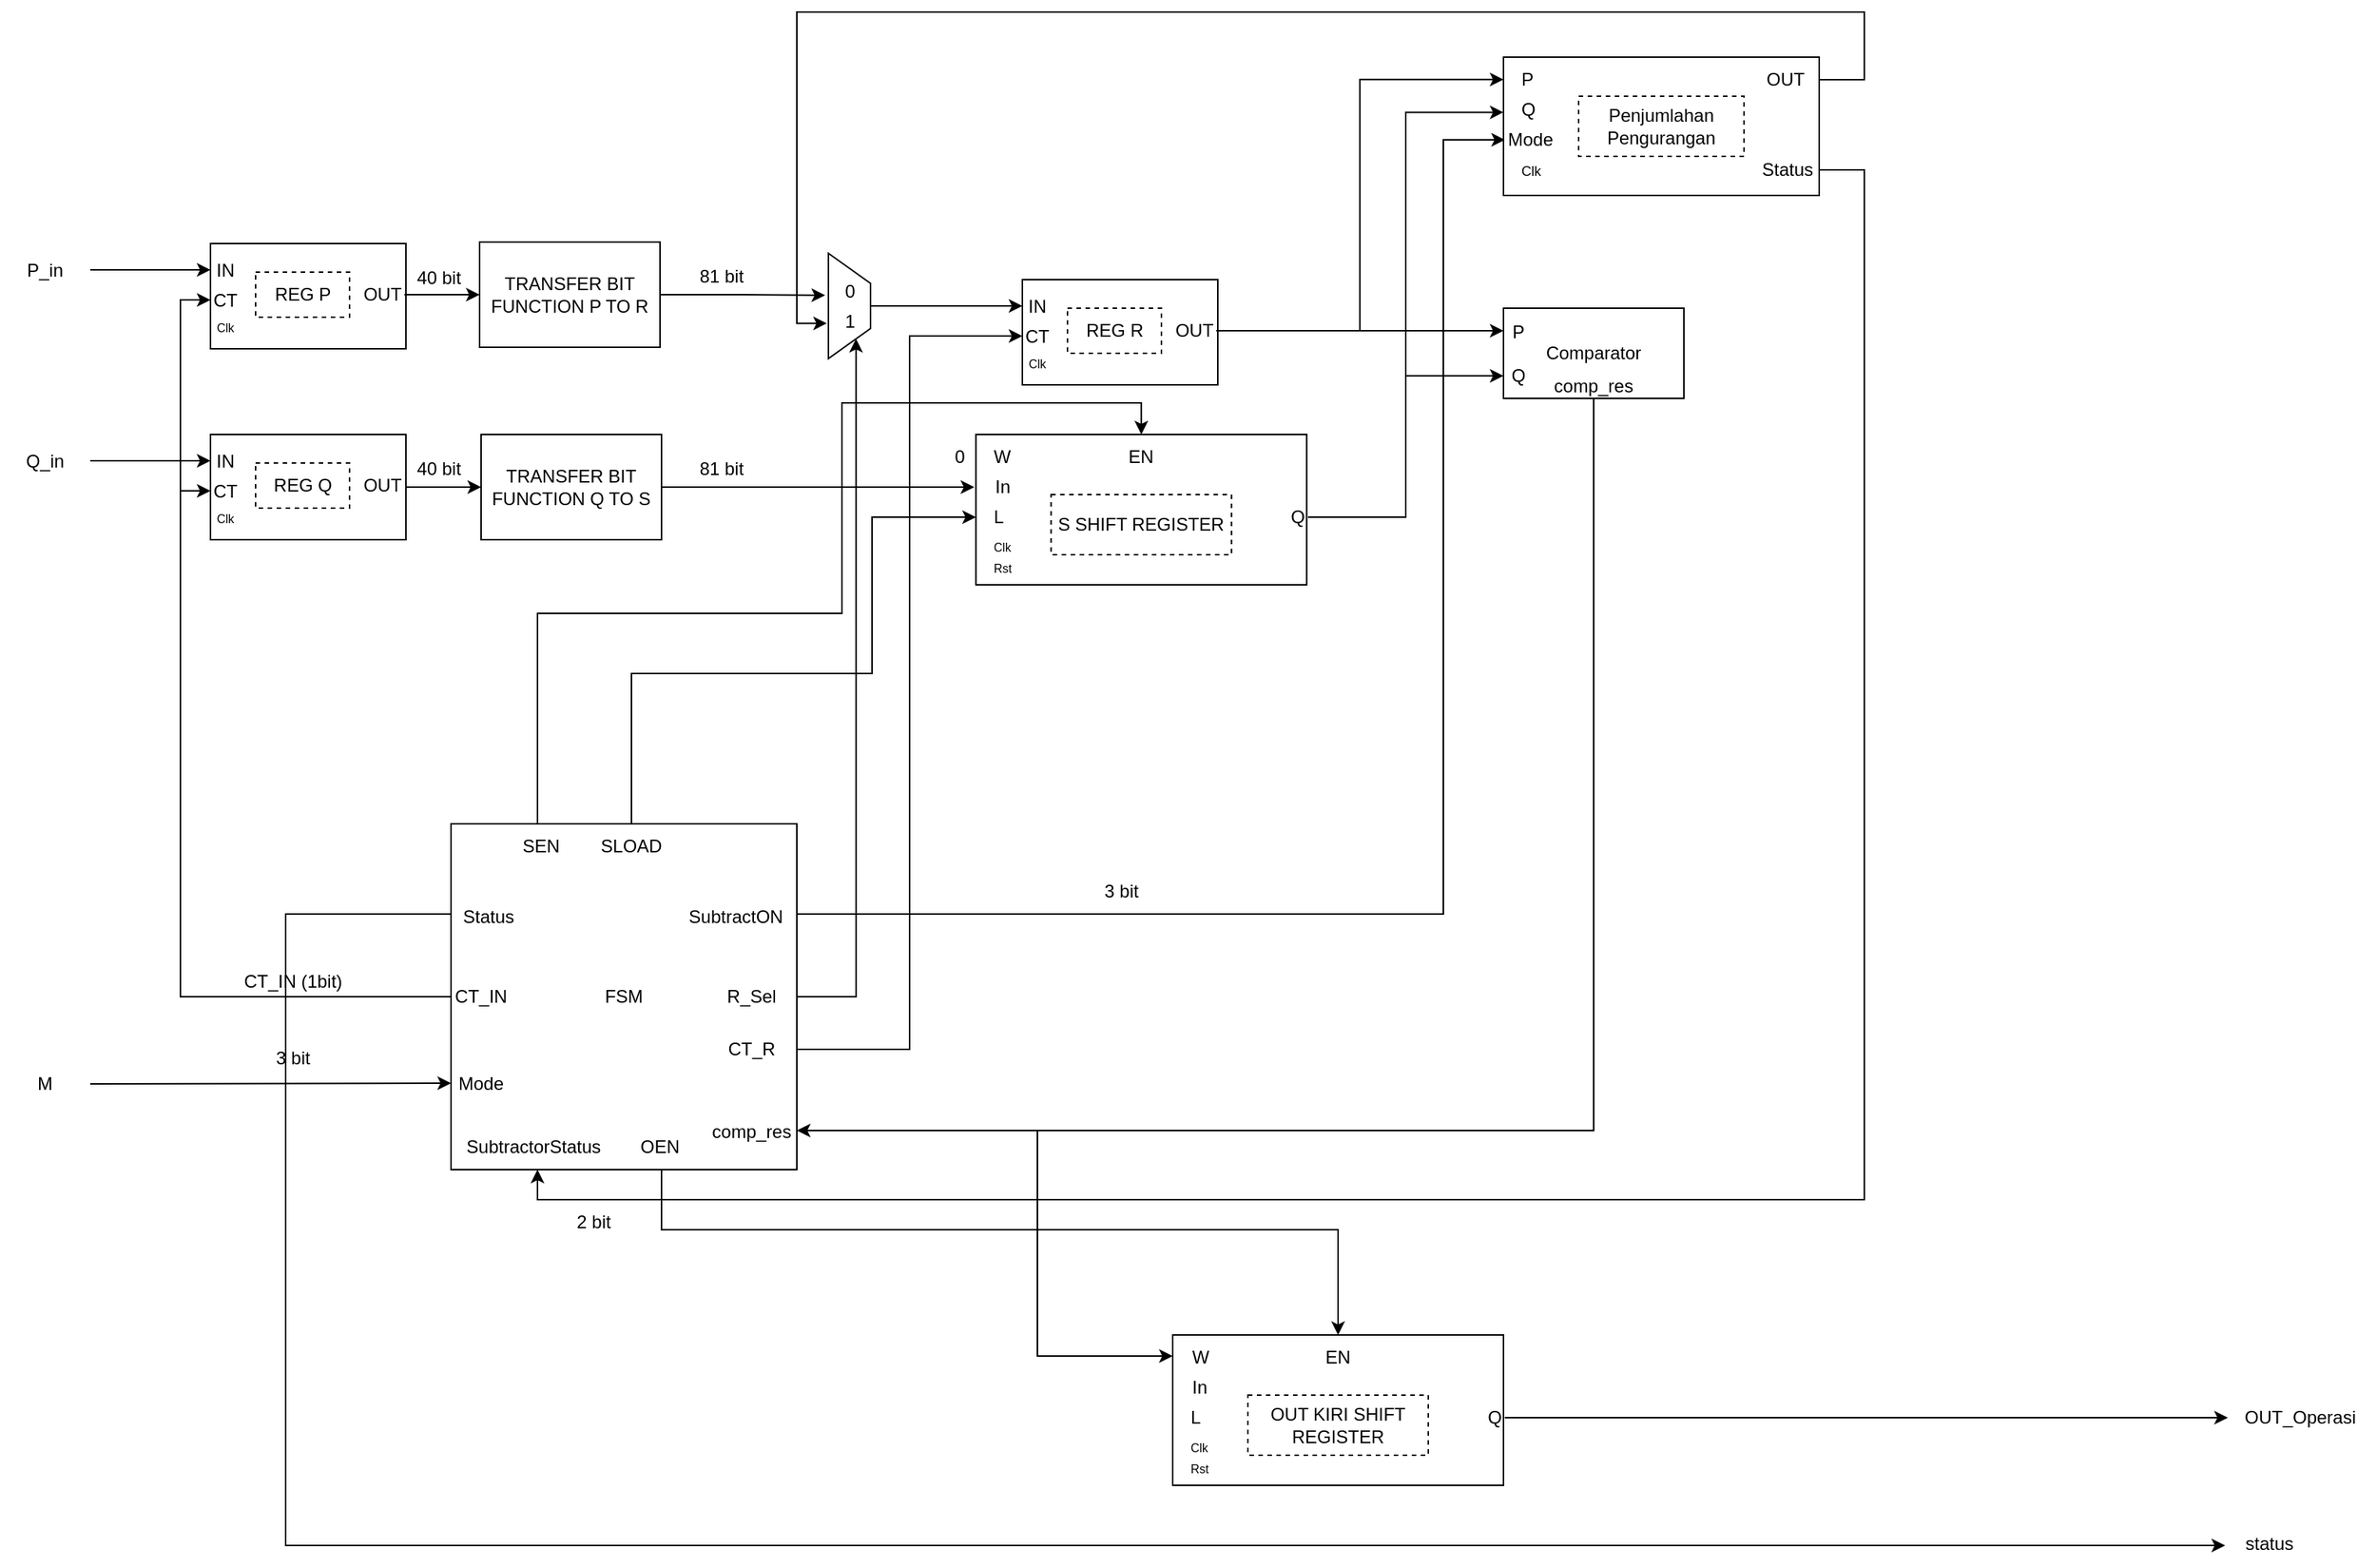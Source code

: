 <mxfile version="22.1.4" type="device">
  <diagram name="Page-1" id="xuWN33Qrx1cXVtuH5gw-">
    <mxGraphModel dx="1363" dy="3861" grid="1" gridSize="10" guides="1" tooltips="1" connect="1" arrows="1" fold="1" page="1" pageScale="1" pageWidth="850" pageHeight="1100" math="0" shadow="0">
      <root>
        <mxCell id="0" />
        <mxCell id="1" parent="0" />
        <mxCell id="JSPsZ7Jwi8Ima2d6mgek-1" value="" style="rounded=0;whiteSpace=wrap;html=1;" parent="1" vertex="1">
          <mxGeometry x="40" y="-2966" width="130" height="70" as="geometry" />
        </mxCell>
        <mxCell id="JSPsZ7Jwi8Ima2d6mgek-16" style="edgeStyle=orthogonalEdgeStyle;rounded=0;orthogonalLoop=1;jettySize=auto;html=1;" parent="1" source="JSPsZ7Jwi8Ima2d6mgek-2" target="JSPsZ7Jwi8Ima2d6mgek-15" edge="1">
          <mxGeometry relative="1" as="geometry" />
        </mxCell>
        <mxCell id="JSPsZ7Jwi8Ima2d6mgek-2" value="&lt;font style=&quot;font-size: 12px;&quot;&gt;OUT&lt;/font&gt;" style="text;html=1;strokeColor=none;fillColor=none;align=center;verticalAlign=middle;whiteSpace=wrap;rounded=0;" parent="1" vertex="1">
          <mxGeometry x="140" y="-2942" width="29" height="20" as="geometry" />
        </mxCell>
        <mxCell id="JSPsZ7Jwi8Ima2d6mgek-3" value="REG P" style="text;html=1;strokeColor=default;fillColor=none;align=center;verticalAlign=middle;whiteSpace=wrap;rounded=0;dashed=1;" parent="1" vertex="1">
          <mxGeometry x="70" y="-2947" width="62.5" height="30" as="geometry" />
        </mxCell>
        <mxCell id="JSPsZ7Jwi8Ima2d6mgek-4" value="&lt;font style=&quot;font-size: 12px;&quot;&gt;IN&lt;/font&gt;" style="text;html=1;strokeColor=none;fillColor=none;align=center;verticalAlign=middle;whiteSpace=wrap;rounded=0;" parent="1" vertex="1">
          <mxGeometry x="40" y="-2958.5" width="20" height="20" as="geometry" />
        </mxCell>
        <mxCell id="JSPsZ7Jwi8Ima2d6mgek-5" value="&lt;font style=&quot;font-size: 12px;&quot;&gt;CT&lt;/font&gt;" style="text;html=1;strokeColor=none;fillColor=none;align=center;verticalAlign=middle;whiteSpace=wrap;rounded=0;" parent="1" vertex="1">
          <mxGeometry x="40" y="-2938.5" width="20" height="20" as="geometry" />
        </mxCell>
        <mxCell id="JSPsZ7Jwi8Ima2d6mgek-6" value="&lt;font style=&quot;font-size: 8px;&quot;&gt;Clk&lt;/font&gt;" style="text;html=1;strokeColor=none;fillColor=none;align=center;verticalAlign=middle;whiteSpace=wrap;rounded=0;" parent="1" vertex="1">
          <mxGeometry x="40" y="-2918.5" width="20" height="15" as="geometry" />
        </mxCell>
        <mxCell id="JSPsZ7Jwi8Ima2d6mgek-23" style="edgeStyle=orthogonalEdgeStyle;rounded=0;orthogonalLoop=1;jettySize=auto;html=1;entryX=0;entryY=0.5;entryDx=0;entryDy=0;" parent="1" source="JSPsZ7Jwi8Ima2d6mgek-8" target="JSPsZ7Jwi8Ima2d6mgek-4" edge="1">
          <mxGeometry relative="1" as="geometry" />
        </mxCell>
        <mxCell id="JSPsZ7Jwi8Ima2d6mgek-8" value="P_in" style="text;html=1;strokeColor=none;fillColor=none;align=center;verticalAlign=middle;whiteSpace=wrap;rounded=0;" parent="1" vertex="1">
          <mxGeometry x="-100" y="-2963.5" width="60" height="30" as="geometry" />
        </mxCell>
        <mxCell id="JSPsZ7Jwi8Ima2d6mgek-26" style="edgeStyle=orthogonalEdgeStyle;rounded=0;orthogonalLoop=1;jettySize=auto;html=1;entryX=0;entryY=0.5;entryDx=0;entryDy=0;" parent="1" source="JSPsZ7Jwi8Ima2d6mgek-9" target="JSPsZ7Jwi8Ima2d6mgek-21" edge="1">
          <mxGeometry relative="1" as="geometry" />
        </mxCell>
        <mxCell id="JSPsZ7Jwi8Ima2d6mgek-36" style="edgeStyle=orthogonalEdgeStyle;rounded=0;orthogonalLoop=1;jettySize=auto;html=1;entryX=1;entryY=0.25;entryDx=0;entryDy=0;" parent="1" source="JSPsZ7Jwi8Ima2d6mgek-9" target="JSPsZ7Jwi8Ima2d6mgek-32" edge="1">
          <mxGeometry relative="1" as="geometry" />
        </mxCell>
        <mxCell id="JSPsZ7Jwi8Ima2d6mgek-52" style="edgeStyle=orthogonalEdgeStyle;rounded=0;orthogonalLoop=1;jettySize=auto;html=1;entryX=0;entryY=0.5;entryDx=0;entryDy=0;" parent="1" source="JSPsZ7Jwi8Ima2d6mgek-9" target="JSPsZ7Jwi8Ima2d6mgek-49" edge="1">
          <mxGeometry relative="1" as="geometry">
            <Array as="points">
              <mxPoint x="505" y="-2430" />
              <mxPoint x="505" y="-2904" />
            </Array>
          </mxGeometry>
        </mxCell>
        <mxCell id="JSPsZ7Jwi8Ima2d6mgek-66" style="edgeStyle=orthogonalEdgeStyle;rounded=0;orthogonalLoop=1;jettySize=auto;html=1;entryX=0.5;entryY=0;entryDx=0;entryDy=0;exitX=0.25;exitY=0;exitDx=0;exitDy=0;" parent="1" source="JSPsZ7Jwi8Ima2d6mgek-9" target="JSPsZ7Jwi8Ima2d6mgek-63" edge="1">
          <mxGeometry relative="1" as="geometry">
            <Array as="points">
              <mxPoint x="258" y="-2720" />
              <mxPoint x="460" y="-2720" />
              <mxPoint x="460" y="-2860" />
              <mxPoint x="659" y="-2860" />
            </Array>
          </mxGeometry>
        </mxCell>
        <mxCell id="JSPsZ7Jwi8Ima2d6mgek-67" style="edgeStyle=orthogonalEdgeStyle;rounded=0;orthogonalLoop=1;jettySize=auto;html=1;entryX=0;entryY=0.5;entryDx=0;entryDy=0;" parent="1" source="JSPsZ7Jwi8Ima2d6mgek-9" target="JSPsZ7Jwi8Ima2d6mgek-59" edge="1">
          <mxGeometry relative="1" as="geometry">
            <Array as="points">
              <mxPoint x="320" y="-2680" />
              <mxPoint x="480" y="-2680" />
              <mxPoint x="480" y="-2784" />
            </Array>
          </mxGeometry>
        </mxCell>
        <mxCell id="JSPsZ7Jwi8Ima2d6mgek-86" style="edgeStyle=orthogonalEdgeStyle;rounded=0;orthogonalLoop=1;jettySize=auto;html=1;entryX=0.5;entryY=0;entryDx=0;entryDy=0;" parent="1" source="JSPsZ7Jwi8Ima2d6mgek-9" target="JSPsZ7Jwi8Ima2d6mgek-83" edge="1">
          <mxGeometry relative="1" as="geometry">
            <Array as="points">
              <mxPoint x="340" y="-2310" />
              <mxPoint x="790" y="-2310" />
            </Array>
          </mxGeometry>
        </mxCell>
        <mxCell id="JSPsZ7Jwi8Ima2d6mgek-99" style="edgeStyle=orthogonalEdgeStyle;rounded=0;orthogonalLoop=1;jettySize=auto;html=1;entryX=0;entryY=0.5;entryDx=0;entryDy=0;" parent="1" source="JSPsZ7Jwi8Ima2d6mgek-9" target="JSPsZ7Jwi8Ima2d6mgek-92" edge="1">
          <mxGeometry relative="1" as="geometry">
            <Array as="points">
              <mxPoint x="860" y="-2520" />
              <mxPoint x="860" y="-3035" />
            </Array>
          </mxGeometry>
        </mxCell>
        <mxCell id="JSPsZ7Jwi8Ima2d6mgek-113" style="edgeStyle=orthogonalEdgeStyle;rounded=0;orthogonalLoop=1;jettySize=auto;html=1;" parent="1" source="JSPsZ7Jwi8Ima2d6mgek-9" edge="1">
          <mxGeometry relative="1" as="geometry">
            <mxPoint x="1380" y="-2100" as="targetPoint" />
            <Array as="points">
              <mxPoint x="90" y="-2520" />
              <mxPoint x="90" y="-2100" />
            </Array>
          </mxGeometry>
        </mxCell>
        <mxCell id="JSPsZ7Jwi8Ima2d6mgek-9" value="FSM" style="whiteSpace=wrap;html=1;aspect=fixed;" parent="1" vertex="1">
          <mxGeometry x="200" y="-2580" width="230" height="230" as="geometry" />
        </mxCell>
        <mxCell id="JSPsZ7Jwi8Ima2d6mgek-13" style="edgeStyle=orthogonalEdgeStyle;rounded=0;orthogonalLoop=1;jettySize=auto;html=1;entryX=0;entryY=0.5;entryDx=0;entryDy=0;" parent="1" source="JSPsZ7Jwi8Ima2d6mgek-12" target="JSPsZ7Jwi8Ima2d6mgek-5" edge="1">
          <mxGeometry relative="1" as="geometry" />
        </mxCell>
        <mxCell id="JSPsZ7Jwi8Ima2d6mgek-12" value="CT_IN" style="text;html=1;strokeColor=none;fillColor=none;align=center;verticalAlign=middle;whiteSpace=wrap;rounded=0;" parent="1" vertex="1">
          <mxGeometry x="200" y="-2480" width="40" height="30" as="geometry" />
        </mxCell>
        <mxCell id="JSPsZ7Jwi8Ima2d6mgek-14" value="CT_IN (1bit)" style="text;html=1;strokeColor=none;fillColor=none;align=center;verticalAlign=middle;whiteSpace=wrap;rounded=0;" parent="1" vertex="1">
          <mxGeometry x="50" y="-2490" width="90" height="30" as="geometry" />
        </mxCell>
        <mxCell id="JSPsZ7Jwi8Ima2d6mgek-15" value="TRANSFER BIT FUNCTION P TO R" style="rounded=0;whiteSpace=wrap;html=1;" parent="1" vertex="1">
          <mxGeometry x="219" y="-2967" width="120" height="70" as="geometry" />
        </mxCell>
        <mxCell id="JSPsZ7Jwi8Ima2d6mgek-28" value="" style="edgeStyle=orthogonalEdgeStyle;rounded=0;orthogonalLoop=1;jettySize=auto;html=1;" parent="1" source="JSPsZ7Jwi8Ima2d6mgek-17" target="JSPsZ7Jwi8Ima2d6mgek-27" edge="1">
          <mxGeometry relative="1" as="geometry" />
        </mxCell>
        <mxCell id="JSPsZ7Jwi8Ima2d6mgek-17" value="" style="rounded=0;whiteSpace=wrap;html=1;" parent="1" vertex="1">
          <mxGeometry x="40" y="-2839" width="130" height="70" as="geometry" />
        </mxCell>
        <mxCell id="JSPsZ7Jwi8Ima2d6mgek-18" value="&lt;font style=&quot;font-size: 12px;&quot;&gt;OUT&lt;/font&gt;" style="text;html=1;strokeColor=none;fillColor=none;align=center;verticalAlign=middle;whiteSpace=wrap;rounded=0;" parent="1" vertex="1">
          <mxGeometry x="140" y="-2815" width="29" height="20" as="geometry" />
        </mxCell>
        <mxCell id="JSPsZ7Jwi8Ima2d6mgek-19" value="REG Q" style="text;html=1;strokeColor=default;fillColor=none;align=center;verticalAlign=middle;whiteSpace=wrap;rounded=0;dashed=1;" parent="1" vertex="1">
          <mxGeometry x="70" y="-2820" width="62.5" height="30" as="geometry" />
        </mxCell>
        <mxCell id="JSPsZ7Jwi8Ima2d6mgek-20" value="&lt;font style=&quot;font-size: 12px;&quot;&gt;IN&lt;/font&gt;" style="text;html=1;strokeColor=none;fillColor=none;align=center;verticalAlign=middle;whiteSpace=wrap;rounded=0;" parent="1" vertex="1">
          <mxGeometry x="40" y="-2831.5" width="20" height="20" as="geometry" />
        </mxCell>
        <mxCell id="JSPsZ7Jwi8Ima2d6mgek-21" value="&lt;font style=&quot;font-size: 12px;&quot;&gt;CT&lt;/font&gt;" style="text;html=1;strokeColor=none;fillColor=none;align=center;verticalAlign=middle;whiteSpace=wrap;rounded=0;" parent="1" vertex="1">
          <mxGeometry x="40" y="-2811.5" width="20" height="20" as="geometry" />
        </mxCell>
        <mxCell id="JSPsZ7Jwi8Ima2d6mgek-22" value="&lt;font style=&quot;font-size: 8px;&quot;&gt;Clk&lt;/font&gt;" style="text;html=1;strokeColor=none;fillColor=none;align=center;verticalAlign=middle;whiteSpace=wrap;rounded=0;" parent="1" vertex="1">
          <mxGeometry x="40" y="-2791.5" width="20" height="15" as="geometry" />
        </mxCell>
        <mxCell id="JSPsZ7Jwi8Ima2d6mgek-25" style="edgeStyle=orthogonalEdgeStyle;rounded=0;orthogonalLoop=1;jettySize=auto;html=1;entryX=0;entryY=0.5;entryDx=0;entryDy=0;" parent="1" source="JSPsZ7Jwi8Ima2d6mgek-24" target="JSPsZ7Jwi8Ima2d6mgek-20" edge="1">
          <mxGeometry relative="1" as="geometry" />
        </mxCell>
        <mxCell id="JSPsZ7Jwi8Ima2d6mgek-24" value="Q_in" style="text;html=1;strokeColor=none;fillColor=none;align=center;verticalAlign=middle;whiteSpace=wrap;rounded=0;" parent="1" vertex="1">
          <mxGeometry x="-100" y="-2836.5" width="60" height="30" as="geometry" />
        </mxCell>
        <mxCell id="JSPsZ7Jwi8Ima2d6mgek-27" value="TRANSFER BIT FUNCTION Q TO S" style="rounded=0;whiteSpace=wrap;html=1;" parent="1" vertex="1">
          <mxGeometry x="220" y="-2839" width="120" height="70" as="geometry" />
        </mxCell>
        <mxCell id="JSPsZ7Jwi8Ima2d6mgek-30" value="" style="endArrow=classic;html=1;rounded=0;entryX=0;entryY=0.75;entryDx=0;entryDy=0;" parent="1" target="JSPsZ7Jwi8Ima2d6mgek-9" edge="1">
          <mxGeometry width="50" height="50" relative="1" as="geometry">
            <mxPoint x="-40" y="-2407" as="sourcePoint" />
            <mxPoint x="140" y="-2670" as="targetPoint" />
          </mxGeometry>
        </mxCell>
        <mxCell id="JSPsZ7Jwi8Ima2d6mgek-31" value="Mode" style="text;html=1;strokeColor=none;fillColor=none;align=center;verticalAlign=middle;whiteSpace=wrap;rounded=0;" parent="1" vertex="1">
          <mxGeometry x="200" y="-2422" width="40" height="30" as="geometry" />
        </mxCell>
        <mxCell id="JSPsZ7Jwi8Ima2d6mgek-51" style="edgeStyle=orthogonalEdgeStyle;rounded=0;orthogonalLoop=1;jettySize=auto;html=1;entryX=0;entryY=0.5;entryDx=0;entryDy=0;" parent="1" source="JSPsZ7Jwi8Ima2d6mgek-32" target="JSPsZ7Jwi8Ima2d6mgek-48" edge="1">
          <mxGeometry relative="1" as="geometry" />
        </mxCell>
        <mxCell id="JSPsZ7Jwi8Ima2d6mgek-32" value="" style="shape=trapezoid;perimeter=trapezoidPerimeter;whiteSpace=wrap;html=1;fixedSize=1;rotation=90;" parent="1" vertex="1">
          <mxGeometry x="430" y="-2938.5" width="70" height="28" as="geometry" />
        </mxCell>
        <mxCell id="JSPsZ7Jwi8Ima2d6mgek-33" value="1" style="text;html=1;align=center;verticalAlign=middle;resizable=0;points=[];autosize=1;strokeColor=none;fillColor=none;" parent="1" vertex="1">
          <mxGeometry x="450" y="-2929.5" width="30" height="30" as="geometry" />
        </mxCell>
        <mxCell id="JSPsZ7Jwi8Ima2d6mgek-34" value="0" style="text;html=1;align=center;verticalAlign=middle;resizable=0;points=[];autosize=1;strokeColor=none;fillColor=none;" parent="1" vertex="1">
          <mxGeometry x="450" y="-2949.5" width="30" height="30" as="geometry" />
        </mxCell>
        <mxCell id="JSPsZ7Jwi8Ima2d6mgek-35" style="edgeStyle=orthogonalEdgeStyle;rounded=0;orthogonalLoop=1;jettySize=auto;html=1;entryX=-0.04;entryY=0.597;entryDx=0;entryDy=0;entryPerimeter=0;" parent="1" source="JSPsZ7Jwi8Ima2d6mgek-15" target="JSPsZ7Jwi8Ima2d6mgek-34" edge="1">
          <mxGeometry relative="1" as="geometry" />
        </mxCell>
        <mxCell id="JSPsZ7Jwi8Ima2d6mgek-37" value="R_Sel" style="text;html=1;strokeColor=none;fillColor=none;align=center;verticalAlign=middle;whiteSpace=wrap;rounded=0;" parent="1" vertex="1">
          <mxGeometry x="370" y="-2480" width="60" height="30" as="geometry" />
        </mxCell>
        <mxCell id="JSPsZ7Jwi8Ima2d6mgek-38" value="" style="endArrow=classic;html=1;rounded=0;exitX=1;exitY=0.5;exitDx=0;exitDy=0;entryX=-0.005;entryY=0.35;entryDx=0;entryDy=0;entryPerimeter=0;" parent="1" source="JSPsZ7Jwi8Ima2d6mgek-27" target="JSPsZ7Jwi8Ima2d6mgek-56" edge="1">
          <mxGeometry width="50" height="50" relative="1" as="geometry">
            <mxPoint x="320" y="-2810" as="sourcePoint" />
            <mxPoint x="540" y="-2804" as="targetPoint" />
          </mxGeometry>
        </mxCell>
        <mxCell id="JSPsZ7Jwi8Ima2d6mgek-41" value="40 bit" style="text;html=1;strokeColor=none;fillColor=none;align=center;verticalAlign=middle;whiteSpace=wrap;rounded=0;" parent="1" vertex="1">
          <mxGeometry x="162" y="-2958.5" width="60" height="30" as="geometry" />
        </mxCell>
        <mxCell id="JSPsZ7Jwi8Ima2d6mgek-42" value="81 bit" style="text;html=1;strokeColor=none;fillColor=none;align=center;verticalAlign=middle;whiteSpace=wrap;rounded=0;" parent="1" vertex="1">
          <mxGeometry x="350" y="-2959.5" width="60" height="30" as="geometry" />
        </mxCell>
        <mxCell id="JSPsZ7Jwi8Ima2d6mgek-43" value="40 bit" style="text;html=1;strokeColor=none;fillColor=none;align=center;verticalAlign=middle;whiteSpace=wrap;rounded=0;" parent="1" vertex="1">
          <mxGeometry x="162" y="-2831.5" width="60" height="30" as="geometry" />
        </mxCell>
        <mxCell id="JSPsZ7Jwi8Ima2d6mgek-44" value="81 bit" style="text;html=1;strokeColor=none;fillColor=none;align=center;verticalAlign=middle;whiteSpace=wrap;rounded=0;" parent="1" vertex="1">
          <mxGeometry x="350" y="-2831.5" width="60" height="30" as="geometry" />
        </mxCell>
        <mxCell id="JSPsZ7Jwi8Ima2d6mgek-45" value="" style="rounded=0;whiteSpace=wrap;html=1;" parent="1" vertex="1">
          <mxGeometry x="580" y="-2942" width="130" height="70" as="geometry" />
        </mxCell>
        <mxCell id="JSPsZ7Jwi8Ima2d6mgek-55" value="" style="edgeStyle=orthogonalEdgeStyle;rounded=0;orthogonalLoop=1;jettySize=auto;html=1;entryX=0;entryY=0.25;entryDx=0;entryDy=0;" parent="1" source="JSPsZ7Jwi8Ima2d6mgek-46" target="JSPsZ7Jwi8Ima2d6mgek-54" edge="1">
          <mxGeometry relative="1" as="geometry">
            <Array as="points">
              <mxPoint x="890" y="-2908" />
            </Array>
          </mxGeometry>
        </mxCell>
        <mxCell id="JSPsZ7Jwi8Ima2d6mgek-46" value="&lt;font style=&quot;font-size: 12px;&quot;&gt;OUT&lt;/font&gt;" style="text;html=1;strokeColor=none;fillColor=none;align=center;verticalAlign=middle;whiteSpace=wrap;rounded=0;" parent="1" vertex="1">
          <mxGeometry x="680" y="-2918" width="29" height="20" as="geometry" />
        </mxCell>
        <mxCell id="JSPsZ7Jwi8Ima2d6mgek-47" value="REG R" style="text;html=1;strokeColor=default;fillColor=none;align=center;verticalAlign=middle;whiteSpace=wrap;rounded=0;dashed=1;" parent="1" vertex="1">
          <mxGeometry x="610" y="-2923" width="62.5" height="30" as="geometry" />
        </mxCell>
        <mxCell id="JSPsZ7Jwi8Ima2d6mgek-48" value="&lt;font style=&quot;font-size: 12px;&quot;&gt;IN&lt;/font&gt;" style="text;html=1;strokeColor=none;fillColor=none;align=center;verticalAlign=middle;whiteSpace=wrap;rounded=0;" parent="1" vertex="1">
          <mxGeometry x="580" y="-2934.5" width="20" height="20" as="geometry" />
        </mxCell>
        <mxCell id="JSPsZ7Jwi8Ima2d6mgek-49" value="&lt;font style=&quot;font-size: 12px;&quot;&gt;CT&lt;/font&gt;" style="text;html=1;strokeColor=none;fillColor=none;align=center;verticalAlign=middle;whiteSpace=wrap;rounded=0;" parent="1" vertex="1">
          <mxGeometry x="580" y="-2914.5" width="20" height="20" as="geometry" />
        </mxCell>
        <mxCell id="JSPsZ7Jwi8Ima2d6mgek-50" value="&lt;font style=&quot;font-size: 8px;&quot;&gt;Clk&lt;/font&gt;" style="text;html=1;strokeColor=none;fillColor=none;align=center;verticalAlign=middle;whiteSpace=wrap;rounded=0;" parent="1" vertex="1">
          <mxGeometry x="580" y="-2894.5" width="20" height="15" as="geometry" />
        </mxCell>
        <mxCell id="JSPsZ7Jwi8Ima2d6mgek-53" value="CT_R" style="text;html=1;strokeColor=none;fillColor=none;align=center;verticalAlign=middle;whiteSpace=wrap;rounded=0;" parent="1" vertex="1">
          <mxGeometry x="370" y="-2445" width="60" height="30" as="geometry" />
        </mxCell>
        <mxCell id="JSPsZ7Jwi8Ima2d6mgek-54" value="Comparator" style="whiteSpace=wrap;html=1;" parent="1" vertex="1">
          <mxGeometry x="900" y="-2923" width="120" height="60" as="geometry" />
        </mxCell>
        <mxCell id="JSPsZ7Jwi8Ima2d6mgek-56" value="" style="rounded=0;whiteSpace=wrap;html=1;" parent="1" vertex="1">
          <mxGeometry x="549.13" y="-2839" width="220" height="100" as="geometry" />
        </mxCell>
        <mxCell id="JSPsZ7Jwi8Ima2d6mgek-57" value="0" style="text;html=1;strokeColor=none;fillColor=none;align=center;verticalAlign=middle;whiteSpace=wrap;rounded=0;" parent="1" vertex="1">
          <mxGeometry x="527" y="-2839" width="23.38" height="30" as="geometry" />
        </mxCell>
        <mxCell id="JSPsZ7Jwi8Ima2d6mgek-58" value="Clk" style="text;html=1;strokeColor=none;fillColor=none;align=left;verticalAlign=middle;whiteSpace=wrap;rounded=0;fontSize=8;" parent="1" vertex="1">
          <mxGeometry x="559.13" y="-2779" width="60" height="30" as="geometry" />
        </mxCell>
        <mxCell id="JSPsZ7Jwi8Ima2d6mgek-59" value="&amp;nbsp; &amp;nbsp;L" style="text;html=1;strokeColor=none;fillColor=none;align=left;verticalAlign=middle;whiteSpace=wrap;rounded=0;" parent="1" vertex="1">
          <mxGeometry x="549.13" y="-2799" width="27.5" height="30" as="geometry" />
        </mxCell>
        <mxCell id="JSPsZ7Jwi8Ima2d6mgek-60" value="W" style="text;html=1;strokeColor=none;fillColor=none;align=left;verticalAlign=middle;whiteSpace=wrap;rounded=0;" parent="1" vertex="1">
          <mxGeometry x="559.13" y="-2839" width="60" height="30" as="geometry" />
        </mxCell>
        <mxCell id="JSPsZ7Jwi8Ima2d6mgek-61" value="&amp;nbsp; &amp;nbsp;In" style="text;html=1;strokeColor=none;fillColor=none;align=left;verticalAlign=middle;whiteSpace=wrap;rounded=0;" parent="1" vertex="1">
          <mxGeometry x="550" y="-2819" width="30" height="30" as="geometry" />
        </mxCell>
        <mxCell id="JSPsZ7Jwi8Ima2d6mgek-62" value="S SHIFT REGISTER" style="rounded=0;whiteSpace=wrap;html=1;dashed=1;" parent="1" vertex="1">
          <mxGeometry x="599.13" y="-2799" width="120" height="40" as="geometry" />
        </mxCell>
        <mxCell id="JSPsZ7Jwi8Ima2d6mgek-63" value="EN" style="text;html=1;strokeColor=none;fillColor=none;align=center;verticalAlign=middle;whiteSpace=wrap;rounded=0;" parent="1" vertex="1">
          <mxGeometry x="629.13" y="-2839" width="60" height="30" as="geometry" />
        </mxCell>
        <mxCell id="JSPsZ7Jwi8Ima2d6mgek-70" style="edgeStyle=orthogonalEdgeStyle;rounded=0;orthogonalLoop=1;jettySize=auto;html=1;entryX=0;entryY=0.75;entryDx=0;entryDy=0;" parent="1" source="JSPsZ7Jwi8Ima2d6mgek-64" target="JSPsZ7Jwi8Ima2d6mgek-54" edge="1">
          <mxGeometry relative="1" as="geometry" />
        </mxCell>
        <mxCell id="JSPsZ7Jwi8Ima2d6mgek-64" value="Q" style="text;html=1;strokeColor=none;fillColor=none;align=right;verticalAlign=middle;whiteSpace=wrap;rounded=0;" parent="1" vertex="1">
          <mxGeometry x="750" y="-2799" width="20" height="30" as="geometry" />
        </mxCell>
        <mxCell id="JSPsZ7Jwi8Ima2d6mgek-65" value="Rst" style="text;html=1;strokeColor=none;fillColor=none;align=center;verticalAlign=middle;whiteSpace=wrap;rounded=0;fontSize=8;" parent="1" vertex="1">
          <mxGeometry x="552.63" y="-2757" width="27.5" height="14" as="geometry" />
        </mxCell>
        <mxCell id="JSPsZ7Jwi8Ima2d6mgek-68" value="SEN" style="text;html=1;strokeColor=none;fillColor=none;align=center;verticalAlign=middle;whiteSpace=wrap;rounded=0;" parent="1" vertex="1">
          <mxGeometry x="230" y="-2580" width="60" height="30" as="geometry" />
        </mxCell>
        <mxCell id="JSPsZ7Jwi8Ima2d6mgek-69" value="SLOAD" style="text;html=1;strokeColor=none;fillColor=none;align=center;verticalAlign=middle;whiteSpace=wrap;rounded=0;" parent="1" vertex="1">
          <mxGeometry x="290" y="-2580" width="60" height="30" as="geometry" />
        </mxCell>
        <mxCell id="JSPsZ7Jwi8Ima2d6mgek-71" value="P" style="text;html=1;strokeColor=none;fillColor=none;align=center;verticalAlign=middle;whiteSpace=wrap;rounded=0;" parent="1" vertex="1">
          <mxGeometry x="900" y="-2922" width="20" height="30" as="geometry" />
        </mxCell>
        <mxCell id="JSPsZ7Jwi8Ima2d6mgek-72" value="Q" style="text;html=1;strokeColor=none;fillColor=none;align=center;verticalAlign=middle;whiteSpace=wrap;rounded=0;" parent="1" vertex="1">
          <mxGeometry x="900" y="-2893" width="20" height="30" as="geometry" />
        </mxCell>
        <mxCell id="JSPsZ7Jwi8Ima2d6mgek-73" style="edgeStyle=orthogonalEdgeStyle;rounded=0;orthogonalLoop=1;jettySize=auto;html=1;" parent="1" target="JSPsZ7Jwi8Ima2d6mgek-9" edge="1">
          <mxGeometry relative="1" as="geometry">
            <mxPoint x="960" y="-2863" as="sourcePoint" />
            <mxPoint x="460.0" y="-2376.22" as="targetPoint" />
            <Array as="points">
              <mxPoint x="960" y="-2863" />
              <mxPoint x="960" y="-2376" />
            </Array>
          </mxGeometry>
        </mxCell>
        <mxCell id="JSPsZ7Jwi8Ima2d6mgek-76" style="edgeStyle=orthogonalEdgeStyle;rounded=0;orthogonalLoop=1;jettySize=auto;html=1;" parent="1" edge="1">
          <mxGeometry relative="1" as="geometry">
            <mxPoint x="680" y="-2226" as="targetPoint" />
            <mxPoint x="960" y="-2858" as="sourcePoint" />
            <Array as="points">
              <mxPoint x="960" y="-2376" />
              <mxPoint x="590" y="-2376" />
              <mxPoint x="590" y="-2226" />
            </Array>
          </mxGeometry>
        </mxCell>
        <mxCell id="JSPsZ7Jwi8Ima2d6mgek-74" value="comp_res" style="text;html=1;strokeColor=none;fillColor=none;align=center;verticalAlign=middle;whiteSpace=wrap;rounded=0;" parent="1" vertex="1">
          <mxGeometry x="930" y="-2880" width="60" height="18" as="geometry" />
        </mxCell>
        <mxCell id="JSPsZ7Jwi8Ima2d6mgek-75" value="comp_res" style="text;html=1;strokeColor=none;fillColor=none;align=center;verticalAlign=middle;whiteSpace=wrap;rounded=0;" parent="1" vertex="1">
          <mxGeometry x="370" y="-2390" width="60" height="30" as="geometry" />
        </mxCell>
        <mxCell id="JSPsZ7Jwi8Ima2d6mgek-77" value="" style="rounded=0;whiteSpace=wrap;html=1;" parent="1" vertex="1">
          <mxGeometry x="680" y="-2240" width="220" height="100" as="geometry" />
        </mxCell>
        <mxCell id="JSPsZ7Jwi8Ima2d6mgek-78" value="Clk" style="text;html=1;strokeColor=none;fillColor=none;align=left;verticalAlign=middle;whiteSpace=wrap;rounded=0;fontSize=8;" parent="1" vertex="1">
          <mxGeometry x="690" y="-2180" width="60" height="30" as="geometry" />
        </mxCell>
        <mxCell id="JSPsZ7Jwi8Ima2d6mgek-79" value="&amp;nbsp; &amp;nbsp;L" style="text;html=1;strokeColor=none;fillColor=none;align=left;verticalAlign=middle;whiteSpace=wrap;rounded=0;" parent="1" vertex="1">
          <mxGeometry x="680" y="-2200" width="27.5" height="30" as="geometry" />
        </mxCell>
        <mxCell id="JSPsZ7Jwi8Ima2d6mgek-80" value="W" style="text;html=1;strokeColor=none;fillColor=none;align=left;verticalAlign=middle;whiteSpace=wrap;rounded=0;" parent="1" vertex="1">
          <mxGeometry x="691" y="-2240" width="60" height="30" as="geometry" />
        </mxCell>
        <mxCell id="JSPsZ7Jwi8Ima2d6mgek-81" value="&amp;nbsp; &amp;nbsp;In" style="text;html=1;strokeColor=none;fillColor=none;align=left;verticalAlign=middle;whiteSpace=wrap;rounded=0;" parent="1" vertex="1">
          <mxGeometry x="680.87" y="-2220" width="30" height="30" as="geometry" />
        </mxCell>
        <mxCell id="JSPsZ7Jwi8Ima2d6mgek-82" value="OUT KIRI SHIFT REGISTER" style="rounded=0;whiteSpace=wrap;html=1;dashed=1;" parent="1" vertex="1">
          <mxGeometry x="730" y="-2200" width="120" height="40" as="geometry" />
        </mxCell>
        <mxCell id="JSPsZ7Jwi8Ima2d6mgek-83" value="EN" style="text;html=1;strokeColor=none;fillColor=none;align=center;verticalAlign=middle;whiteSpace=wrap;rounded=0;" parent="1" vertex="1">
          <mxGeometry x="760" y="-2240" width="60" height="30" as="geometry" />
        </mxCell>
        <mxCell id="JSPsZ7Jwi8Ima2d6mgek-105" style="edgeStyle=orthogonalEdgeStyle;rounded=0;orthogonalLoop=1;jettySize=auto;html=1;" parent="1" source="JSPsZ7Jwi8Ima2d6mgek-84" edge="1">
          <mxGeometry relative="1" as="geometry">
            <mxPoint x="1381.818" y="-2185" as="targetPoint" />
          </mxGeometry>
        </mxCell>
        <mxCell id="JSPsZ7Jwi8Ima2d6mgek-84" value="Q" style="text;html=1;strokeColor=none;fillColor=none;align=right;verticalAlign=middle;whiteSpace=wrap;rounded=0;" parent="1" vertex="1">
          <mxGeometry x="880.87" y="-2200" width="20" height="30" as="geometry" />
        </mxCell>
        <mxCell id="JSPsZ7Jwi8Ima2d6mgek-85" value="Rst" style="text;html=1;strokeColor=none;fillColor=none;align=center;verticalAlign=middle;whiteSpace=wrap;rounded=0;fontSize=8;" parent="1" vertex="1">
          <mxGeometry x="683.5" y="-2158" width="27.5" height="14" as="geometry" />
        </mxCell>
        <mxCell id="JSPsZ7Jwi8Ima2d6mgek-88" value="OEN" style="text;html=1;strokeColor=none;fillColor=none;align=center;verticalAlign=middle;whiteSpace=wrap;rounded=0;" parent="1" vertex="1">
          <mxGeometry x="309" y="-2380" width="60" height="30" as="geometry" />
        </mxCell>
        <mxCell id="JSPsZ7Jwi8Ima2d6mgek-89" value="" style="rounded=0;whiteSpace=wrap;html=1;" parent="1" vertex="1">
          <mxGeometry x="900" y="-3090" width="210" height="92" as="geometry" />
        </mxCell>
        <mxCell id="JSPsZ7Jwi8Ima2d6mgek-90" value="P" style="text;html=1;strokeColor=none;fillColor=none;align=left;verticalAlign=middle;whiteSpace=wrap;rounded=0;" parent="1" vertex="1">
          <mxGeometry x="910" y="-3085" width="20" height="20" as="geometry" />
        </mxCell>
        <mxCell id="JSPsZ7Jwi8Ima2d6mgek-91" value="Q" style="text;html=1;strokeColor=none;fillColor=none;align=left;verticalAlign=middle;whiteSpace=wrap;rounded=0;" parent="1" vertex="1">
          <mxGeometry x="910" y="-3065" width="20" height="20" as="geometry" />
        </mxCell>
        <mxCell id="JSPsZ7Jwi8Ima2d6mgek-92" value="Mode" style="text;html=1;strokeColor=none;fillColor=none;align=left;verticalAlign=middle;whiteSpace=wrap;rounded=0;" parent="1" vertex="1">
          <mxGeometry x="901" y="-3045" width="39" height="20" as="geometry" />
        </mxCell>
        <mxCell id="JSPsZ7Jwi8Ima2d6mgek-93" value="&lt;font style=&quot;font-size: 9px;&quot;&gt;Clk&lt;/font&gt;" style="text;html=1;strokeColor=none;fillColor=none;align=left;verticalAlign=middle;whiteSpace=wrap;rounded=0;" parent="1" vertex="1">
          <mxGeometry x="910" y="-3025" width="30" height="20" as="geometry" />
        </mxCell>
        <mxCell id="JSPsZ7Jwi8Ima2d6mgek-94" value="OUT" style="text;html=1;strokeColor=none;fillColor=none;align=left;verticalAlign=middle;whiteSpace=wrap;rounded=0;" parent="1" vertex="1">
          <mxGeometry x="1073" y="-3085" width="37" height="20" as="geometry" />
        </mxCell>
        <mxCell id="JSPsZ7Jwi8Ima2d6mgek-100" style="edgeStyle=orthogonalEdgeStyle;rounded=0;orthogonalLoop=1;jettySize=auto;html=1;entryX=0.25;entryY=1;entryDx=0;entryDy=0;" parent="1" source="JSPsZ7Jwi8Ima2d6mgek-95" target="JSPsZ7Jwi8Ima2d6mgek-9" edge="1">
          <mxGeometry relative="1" as="geometry">
            <Array as="points">
              <mxPoint x="1140" y="-3015" />
              <mxPoint x="1140" y="-2330" />
              <mxPoint x="258" y="-2330" />
            </Array>
          </mxGeometry>
        </mxCell>
        <mxCell id="JSPsZ7Jwi8Ima2d6mgek-95" value="Status" style="text;html=1;strokeColor=none;fillColor=none;align=left;verticalAlign=middle;whiteSpace=wrap;rounded=0;" parent="1" vertex="1">
          <mxGeometry x="1070" y="-3025" width="40" height="20" as="geometry" />
        </mxCell>
        <mxCell id="JSPsZ7Jwi8Ima2d6mgek-96" value="Penjumlahan&lt;br&gt;Pengurangan" style="rounded=0;whiteSpace=wrap;html=1;dashed=1;" parent="1" vertex="1">
          <mxGeometry x="950" y="-3064" width="110" height="40" as="geometry" />
        </mxCell>
        <mxCell id="JSPsZ7Jwi8Ima2d6mgek-97" style="edgeStyle=orthogonalEdgeStyle;rounded=0;orthogonalLoop=1;jettySize=auto;html=1;entryX=0;entryY=0.162;entryDx=0;entryDy=0;entryPerimeter=0;" parent="1" source="JSPsZ7Jwi8Ima2d6mgek-46" target="JSPsZ7Jwi8Ima2d6mgek-89" edge="1">
          <mxGeometry relative="1" as="geometry" />
        </mxCell>
        <mxCell id="JSPsZ7Jwi8Ima2d6mgek-98" style="edgeStyle=orthogonalEdgeStyle;rounded=0;orthogonalLoop=1;jettySize=auto;html=1;entryX=0;entryY=0.399;entryDx=0;entryDy=0;entryPerimeter=0;" parent="1" source="JSPsZ7Jwi8Ima2d6mgek-64" target="JSPsZ7Jwi8Ima2d6mgek-89" edge="1">
          <mxGeometry relative="1" as="geometry" />
        </mxCell>
        <mxCell id="JSPsZ7Jwi8Ima2d6mgek-101" style="edgeStyle=orthogonalEdgeStyle;rounded=0;orthogonalLoop=1;jettySize=auto;html=1;entryX=0;entryY=0.553;entryDx=0;entryDy=0;entryPerimeter=0;" parent="1" source="JSPsZ7Jwi8Ima2d6mgek-94" target="JSPsZ7Jwi8Ima2d6mgek-33" edge="1">
          <mxGeometry relative="1" as="geometry">
            <Array as="points">
              <mxPoint x="1140" y="-3075" />
              <mxPoint x="1140" y="-3120" />
              <mxPoint x="430" y="-3120" />
              <mxPoint x="430" y="-2913" />
            </Array>
          </mxGeometry>
        </mxCell>
        <mxCell id="JSPsZ7Jwi8Ima2d6mgek-102" value="SubtractorStatus" style="text;html=1;strokeColor=none;fillColor=none;align=center;verticalAlign=middle;whiteSpace=wrap;rounded=0;" parent="1" vertex="1">
          <mxGeometry x="200" y="-2380" width="110" height="30" as="geometry" />
        </mxCell>
        <mxCell id="JSPsZ7Jwi8Ima2d6mgek-103" value="M" style="text;html=1;strokeColor=none;fillColor=none;align=center;verticalAlign=middle;whiteSpace=wrap;rounded=0;" parent="1" vertex="1">
          <mxGeometry x="-100" y="-2422" width="60" height="30" as="geometry" />
        </mxCell>
        <mxCell id="JSPsZ7Jwi8Ima2d6mgek-104" value="SubtractON" style="text;html=1;strokeColor=none;fillColor=none;align=center;verticalAlign=middle;whiteSpace=wrap;rounded=0;" parent="1" vertex="1">
          <mxGeometry x="350" y="-2533" width="79" height="30" as="geometry" />
        </mxCell>
        <mxCell id="JSPsZ7Jwi8Ima2d6mgek-106" value="3 bit" style="text;html=1;strokeColor=none;fillColor=none;align=center;verticalAlign=middle;whiteSpace=wrap;rounded=0;" parent="1" vertex="1">
          <mxGeometry x="50" y="-2439" width="90" height="30" as="geometry" />
        </mxCell>
        <mxCell id="JSPsZ7Jwi8Ima2d6mgek-108" value="3 bit" style="text;html=1;strokeColor=none;fillColor=none;align=center;verticalAlign=middle;whiteSpace=wrap;rounded=0;" parent="1" vertex="1">
          <mxGeometry x="601" y="-2550" width="90" height="30" as="geometry" />
        </mxCell>
        <mxCell id="JSPsZ7Jwi8Ima2d6mgek-110" value="2 bit" style="text;html=1;strokeColor=none;fillColor=none;align=center;verticalAlign=middle;whiteSpace=wrap;rounded=0;" parent="1" vertex="1">
          <mxGeometry x="250" y="-2330" width="90" height="30" as="geometry" />
        </mxCell>
        <mxCell id="JSPsZ7Jwi8Ima2d6mgek-112" value="OUT_Operasi" style="text;html=1;strokeColor=none;fillColor=none;align=center;verticalAlign=middle;whiteSpace=wrap;rounded=0;" parent="1" vertex="1">
          <mxGeometry x="1380" y="-2200" width="100" height="30" as="geometry" />
        </mxCell>
        <mxCell id="JSPsZ7Jwi8Ima2d6mgek-114" value="status" style="text;html=1;strokeColor=none;fillColor=none;align=center;verticalAlign=middle;whiteSpace=wrap;rounded=0;" parent="1" vertex="1">
          <mxGeometry x="1379" y="-2116" width="61" height="30" as="geometry" />
        </mxCell>
        <mxCell id="JSPsZ7Jwi8Ima2d6mgek-115" value="Status" style="text;html=1;strokeColor=none;fillColor=none;align=center;verticalAlign=middle;whiteSpace=wrap;rounded=0;" parent="1" vertex="1">
          <mxGeometry x="200" y="-2533" width="50" height="30" as="geometry" />
        </mxCell>
      </root>
    </mxGraphModel>
  </diagram>
</mxfile>
